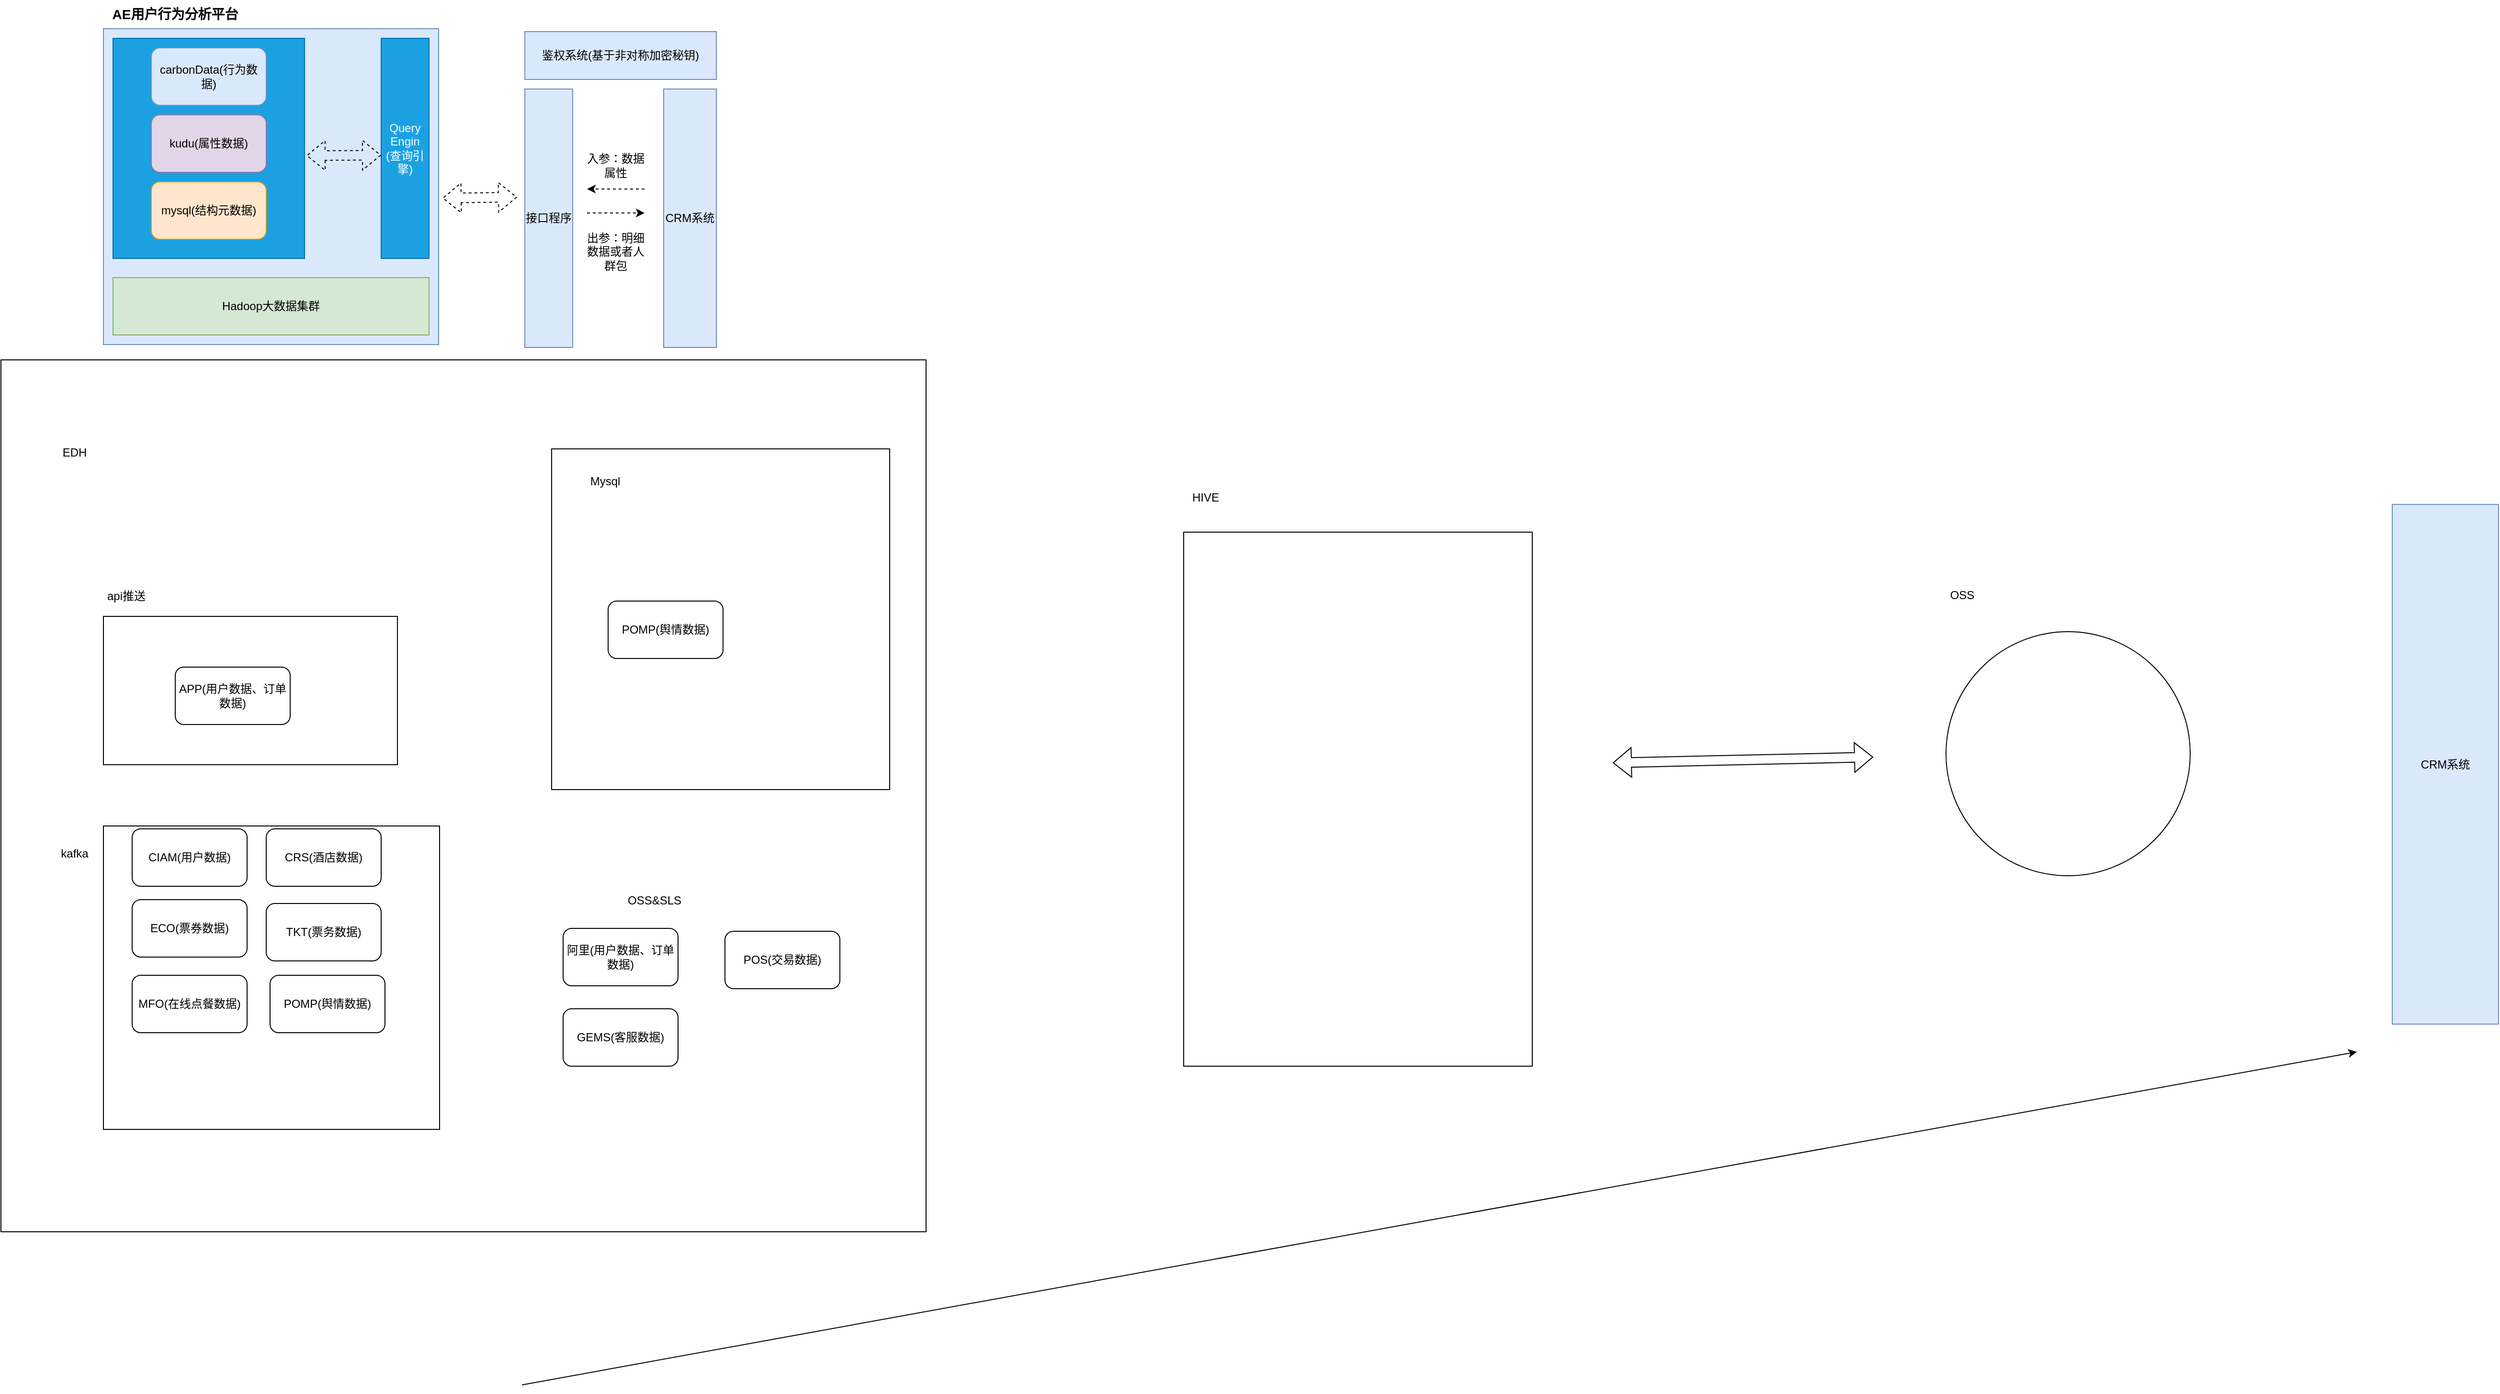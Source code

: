 <mxfile version="24.0.7" type="github">
  <diagram name="第 1 页" id="HZbxji-LXRyyVZfFe1fu">
    <mxGraphModel dx="2173" dy="1211" grid="0" gridSize="10" guides="1" tooltips="1" connect="1" arrows="1" fold="1" page="1" pageScale="1" pageWidth="1700" pageHeight="1100" math="0" shadow="0">
      <root>
        <mxCell id="0" />
        <mxCell id="1" parent="0" />
        <mxCell id="IUafePfx7aiVDy01qSZr-16" value="" style="rounded=0;whiteSpace=wrap;html=1;" vertex="1" parent="1">
          <mxGeometry x="615" y="971" width="347" height="230" as="geometry" />
        </mxCell>
        <mxCell id="IUafePfx7aiVDy01qSZr-28" value="" style="rounded=0;whiteSpace=wrap;html=1;" vertex="1" parent="1">
          <mxGeometry x="43" y="446" width="966" height="911" as="geometry" />
        </mxCell>
        <mxCell id="IUafePfx7aiVDy01qSZr-15" value="" style="rounded=0;whiteSpace=wrap;html=1;" vertex="1" parent="1">
          <mxGeometry x="618" y="539" width="353" height="356" as="geometry" />
        </mxCell>
        <mxCell id="IUafePfx7aiVDy01qSZr-13" value="" style="rounded=0;whiteSpace=wrap;html=1;" vertex="1" parent="1">
          <mxGeometry x="150" y="933" width="351" height="317" as="geometry" />
        </mxCell>
        <mxCell id="0x9lJMbSukGHkaMYRuMV-16" value="" style="rounded=0;whiteSpace=wrap;html=1;fillColor=#dae8fc;strokeColor=#6c8ebf;" parent="1" vertex="1">
          <mxGeometry x="150" y="100" width="350" height="330" as="geometry" />
        </mxCell>
        <mxCell id="0x9lJMbSukGHkaMYRuMV-1" value="" style="rounded=0;whiteSpace=wrap;html=1;fillColor=#1ba1e2;fontColor=#ffffff;strokeColor=#006EAF;" parent="1" vertex="1">
          <mxGeometry x="160" y="110" width="200" height="230" as="geometry" />
        </mxCell>
        <mxCell id="0x9lJMbSukGHkaMYRuMV-2" value="carbonData(行为数据)" style="rounded=1;whiteSpace=wrap;html=1;fillColor=#dae8fc;strokeColor=#6c8ebf;" parent="1" vertex="1">
          <mxGeometry x="200" y="120" width="120" height="60" as="geometry" />
        </mxCell>
        <mxCell id="0x9lJMbSukGHkaMYRuMV-3" value="kudu(属性数据)" style="rounded=1;whiteSpace=wrap;html=1;fillColor=#e1d5e7;strokeColor=#9673a6;" parent="1" vertex="1">
          <mxGeometry x="200" y="190" width="120" height="60" as="geometry" />
        </mxCell>
        <mxCell id="0x9lJMbSukGHkaMYRuMV-4" value="mysql(结构元数据)" style="rounded=1;whiteSpace=wrap;html=1;fillColor=#ffe6cc;strokeColor=#d79b00;" parent="1" vertex="1">
          <mxGeometry x="200" y="260" width="120" height="60" as="geometry" />
        </mxCell>
        <mxCell id="0x9lJMbSukGHkaMYRuMV-5" value="Query&lt;div&gt;Engin&lt;/div&gt;&lt;div&gt;(查询引擎)&lt;/div&gt;" style="rounded=0;whiteSpace=wrap;html=1;fillColor=#1ba1e2;fontColor=#ffffff;strokeColor=#006EAF;" parent="1" vertex="1">
          <mxGeometry x="440" y="110" width="50" height="230" as="geometry" />
        </mxCell>
        <mxCell id="0x9lJMbSukGHkaMYRuMV-6" value="接口程序" style="rounded=0;whiteSpace=wrap;html=1;fillColor=#dae8fc;strokeColor=#6c8ebf;" parent="1" vertex="1">
          <mxGeometry x="590" y="163" width="50" height="270" as="geometry" />
        </mxCell>
        <mxCell id="0x9lJMbSukGHkaMYRuMV-7" value="CRM系统" style="rounded=0;whiteSpace=wrap;html=1;fillColor=#dae8fc;strokeColor=#6c8ebf;" parent="1" vertex="1">
          <mxGeometry x="735" y="163" width="55" height="270" as="geometry" />
        </mxCell>
        <mxCell id="0x9lJMbSukGHkaMYRuMV-8" value="AE用户行为分析平台" style="text;html=1;align=center;verticalAlign=middle;whiteSpace=wrap;rounded=0;fontSize=14;fontStyle=1" parent="1" vertex="1">
          <mxGeometry x="140" y="70" width="170" height="30" as="geometry" />
        </mxCell>
        <mxCell id="0x9lJMbSukGHkaMYRuMV-10" value="" style="endArrow=classic;startArrow=classic;html=1;rounded=0;dashed=1;shape=flexArrow;entryX=0;entryY=0.531;entryDx=0;entryDy=0;entryPerimeter=0;exitX=1.01;exitY=0.533;exitDx=0;exitDy=0;exitPerimeter=0;" parent="1" source="0x9lJMbSukGHkaMYRuMV-1" target="0x9lJMbSukGHkaMYRuMV-5" edge="1">
          <mxGeometry width="100" height="100" relative="1" as="geometry">
            <mxPoint x="370" y="280" as="sourcePoint" />
            <mxPoint x="430" y="280" as="targetPoint" />
          </mxGeometry>
        </mxCell>
        <mxCell id="0x9lJMbSukGHkaMYRuMV-11" value="" style="endArrow=classic;startArrow=classic;html=1;rounded=0;dashed=1;shape=flexArrow;entryX=0;entryY=0.531;entryDx=0;entryDy=0;entryPerimeter=0;exitX=1.01;exitY=0.533;exitDx=0;exitDy=0;exitPerimeter=0;" parent="1" edge="1">
          <mxGeometry width="100" height="100" relative="1" as="geometry">
            <mxPoint x="504" y="277" as="sourcePoint" />
            <mxPoint x="582" y="276" as="targetPoint" />
          </mxGeometry>
        </mxCell>
        <mxCell id="0x9lJMbSukGHkaMYRuMV-13" value="入参：数据属性" style="text;html=1;align=center;verticalAlign=middle;whiteSpace=wrap;rounded=0;" parent="1" vertex="1">
          <mxGeometry x="650" y="223" width="70" height="40" as="geometry" />
        </mxCell>
        <mxCell id="0x9lJMbSukGHkaMYRuMV-14" value="出参：明细数据或者人群包" style="text;html=1;align=center;verticalAlign=middle;whiteSpace=wrap;rounded=0;" parent="1" vertex="1">
          <mxGeometry x="650" y="313" width="70" height="40" as="geometry" />
        </mxCell>
        <mxCell id="0x9lJMbSukGHkaMYRuMV-15" value="Hadoop大数据集群" style="rounded=0;whiteSpace=wrap;html=1;fillColor=#d5e8d4;strokeColor=#82b366;" parent="1" vertex="1">
          <mxGeometry x="160" y="360" width="330" height="60" as="geometry" />
        </mxCell>
        <mxCell id="0x9lJMbSukGHkaMYRuMV-18" value="鉴权系统(基于非对称加密秘钥)" style="rounded=0;whiteSpace=wrap;html=1;fillColor=#dae8fc;strokeColor=#6c8ebf;" parent="1" vertex="1">
          <mxGeometry x="590" y="103" width="200" height="50" as="geometry" />
        </mxCell>
        <mxCell id="0x9lJMbSukGHkaMYRuMV-21" value="" style="endArrow=classic;html=1;rounded=0;dashed=1;" parent="1" edge="1">
          <mxGeometry width="50" height="50" relative="1" as="geometry">
            <mxPoint x="715" y="267.5" as="sourcePoint" />
            <mxPoint x="655" y="267.5" as="targetPoint" />
          </mxGeometry>
        </mxCell>
        <mxCell id="0x9lJMbSukGHkaMYRuMV-28" value="" style="endArrow=classic;html=1;rounded=0;dashed=1;" parent="1" edge="1">
          <mxGeometry width="50" height="50" relative="1" as="geometry">
            <mxPoint x="655" y="292.5" as="sourcePoint" />
            <mxPoint x="715" y="292.5" as="targetPoint" />
          </mxGeometry>
        </mxCell>
        <mxCell id="IUafePfx7aiVDy01qSZr-1" value="" style="rounded=0;whiteSpace=wrap;html=1;" vertex="1" parent="1">
          <mxGeometry x="150" y="714" width="307" height="155" as="geometry" />
        </mxCell>
        <mxCell id="IUafePfx7aiVDy01qSZr-2" value="ECO(票券数据)" style="rounded=1;whiteSpace=wrap;html=1;" vertex="1" parent="1">
          <mxGeometry x="180" y="1010" width="120" height="60" as="geometry" />
        </mxCell>
        <mxCell id="IUafePfx7aiVDy01qSZr-3" value="CRS(酒店数据)" style="rounded=1;whiteSpace=wrap;html=1;" vertex="1" parent="1">
          <mxGeometry x="320" y="936" width="120" height="60" as="geometry" />
        </mxCell>
        <mxCell id="IUafePfx7aiVDy01qSZr-4" value="TKT(票务数据)" style="rounded=1;whiteSpace=wrap;html=1;" vertex="1" parent="1">
          <mxGeometry x="320" y="1014" width="120" height="60" as="geometry" />
        </mxCell>
        <mxCell id="IUafePfx7aiVDy01qSZr-5" value="CIAM(用户数据)" style="rounded=1;whiteSpace=wrap;html=1;" vertex="1" parent="1">
          <mxGeometry x="180" y="936" width="120" height="60" as="geometry" />
        </mxCell>
        <mxCell id="IUafePfx7aiVDy01qSZr-6" value="MFO(在线点餐数据)" style="rounded=1;whiteSpace=wrap;html=1;" vertex="1" parent="1">
          <mxGeometry x="180" y="1089" width="120" height="60" as="geometry" />
        </mxCell>
        <mxCell id="IUafePfx7aiVDy01qSZr-7" value="POMP(舆情数据)" style="rounded=1;whiteSpace=wrap;html=1;" vertex="1" parent="1">
          <mxGeometry x="677" y="698" width="120" height="60" as="geometry" />
        </mxCell>
        <mxCell id="IUafePfx7aiVDy01qSZr-8" value="GEMS(客服数据)" style="rounded=1;whiteSpace=wrap;html=1;" vertex="1" parent="1">
          <mxGeometry x="630" y="1124" width="120" height="60" as="geometry" />
        </mxCell>
        <mxCell id="IUafePfx7aiVDy01qSZr-9" value="阿里(用户数据、订单数据)" style="rounded=1;whiteSpace=wrap;html=1;" vertex="1" parent="1">
          <mxGeometry x="630" y="1040" width="120" height="60" as="geometry" />
        </mxCell>
        <mxCell id="IUafePfx7aiVDy01qSZr-10" value="APP(用户数据、订单数据)" style="rounded=1;whiteSpace=wrap;html=1;" vertex="1" parent="1">
          <mxGeometry x="225" y="767" width="120" height="60" as="geometry" />
        </mxCell>
        <mxCell id="IUafePfx7aiVDy01qSZr-11" value="POS(交易数据)" style="rounded=1;whiteSpace=wrap;html=1;" vertex="1" parent="1">
          <mxGeometry x="799" y="1043" width="120" height="60" as="geometry" />
        </mxCell>
        <mxCell id="IUafePfx7aiVDy01qSZr-12" value="EDH" style="text;html=1;align=center;verticalAlign=middle;whiteSpace=wrap;rounded=0;" vertex="1" parent="1">
          <mxGeometry x="90" y="528" width="60" height="30" as="geometry" />
        </mxCell>
        <mxCell id="IUafePfx7aiVDy01qSZr-14" value="POMP(舆情数据)" style="rounded=1;whiteSpace=wrap;html=1;" vertex="1" parent="1">
          <mxGeometry x="324" y="1089" width="120" height="60" as="geometry" />
        </mxCell>
        <mxCell id="IUafePfx7aiVDy01qSZr-17" value="Mysql" style="text;html=1;align=center;verticalAlign=middle;whiteSpace=wrap;rounded=0;" vertex="1" parent="1">
          <mxGeometry x="644" y="558" width="60" height="30" as="geometry" />
        </mxCell>
        <mxCell id="IUafePfx7aiVDy01qSZr-18" value="kafka" style="text;html=1;align=center;verticalAlign=middle;whiteSpace=wrap;rounded=0;" vertex="1" parent="1">
          <mxGeometry x="90" y="947" width="60" height="30" as="geometry" />
        </mxCell>
        <mxCell id="IUafePfx7aiVDy01qSZr-19" value="OSS&amp;amp;SLS" style="text;html=1;align=center;verticalAlign=middle;whiteSpace=wrap;rounded=0;" vertex="1" parent="1">
          <mxGeometry x="636" y="996" width="179" height="30" as="geometry" />
        </mxCell>
        <mxCell id="IUafePfx7aiVDy01qSZr-21" value="" style="rounded=0;whiteSpace=wrap;html=1;" vertex="1" parent="1">
          <mxGeometry x="1278" y="626" width="364" height="558" as="geometry" />
        </mxCell>
        <mxCell id="IUafePfx7aiVDy01qSZr-22" value="HIVE" style="text;html=1;align=center;verticalAlign=middle;whiteSpace=wrap;rounded=0;" vertex="1" parent="1">
          <mxGeometry x="1271" y="575" width="60" height="30" as="geometry" />
        </mxCell>
        <mxCell id="IUafePfx7aiVDy01qSZr-24" value="" style="shape=flexArrow;endArrow=classic;startArrow=classic;html=1;rounded=0;" edge="1" parent="1">
          <mxGeometry width="100" height="100" relative="1" as="geometry">
            <mxPoint x="1726" y="867" as="sourcePoint" />
            <mxPoint x="1998" y="861" as="targetPoint" />
          </mxGeometry>
        </mxCell>
        <mxCell id="IUafePfx7aiVDy01qSZr-25" value="CRM系统" style="rounded=0;whiteSpace=wrap;html=1;fillColor=#dae8fc;strokeColor=#6c8ebf;" vertex="1" parent="1">
          <mxGeometry x="2540" y="597" width="111" height="543" as="geometry" />
        </mxCell>
        <mxCell id="IUafePfx7aiVDy01qSZr-26" value="" style="ellipse;whiteSpace=wrap;html=1;aspect=fixed;" vertex="1" parent="1">
          <mxGeometry x="2074" y="730" width="255" height="255" as="geometry" />
        </mxCell>
        <mxCell id="IUafePfx7aiVDy01qSZr-27" value="OSS" style="text;html=1;align=center;verticalAlign=middle;whiteSpace=wrap;rounded=0;" vertex="1" parent="1">
          <mxGeometry x="2061" y="677" width="60" height="30" as="geometry" />
        </mxCell>
        <mxCell id="IUafePfx7aiVDy01qSZr-29" value="" style="endArrow=classic;html=1;rounded=0;" edge="1" parent="1">
          <mxGeometry width="50" height="50" relative="1" as="geometry">
            <mxPoint x="587" y="1517" as="sourcePoint" />
            <mxPoint x="2503" y="1169" as="targetPoint" />
          </mxGeometry>
        </mxCell>
        <mxCell id="IUafePfx7aiVDy01qSZr-30" value="api推送" style="text;html=1;align=center;verticalAlign=middle;whiteSpace=wrap;rounded=0;" vertex="1" parent="1">
          <mxGeometry x="144" y="678" width="60" height="30" as="geometry" />
        </mxCell>
      </root>
    </mxGraphModel>
  </diagram>
</mxfile>
